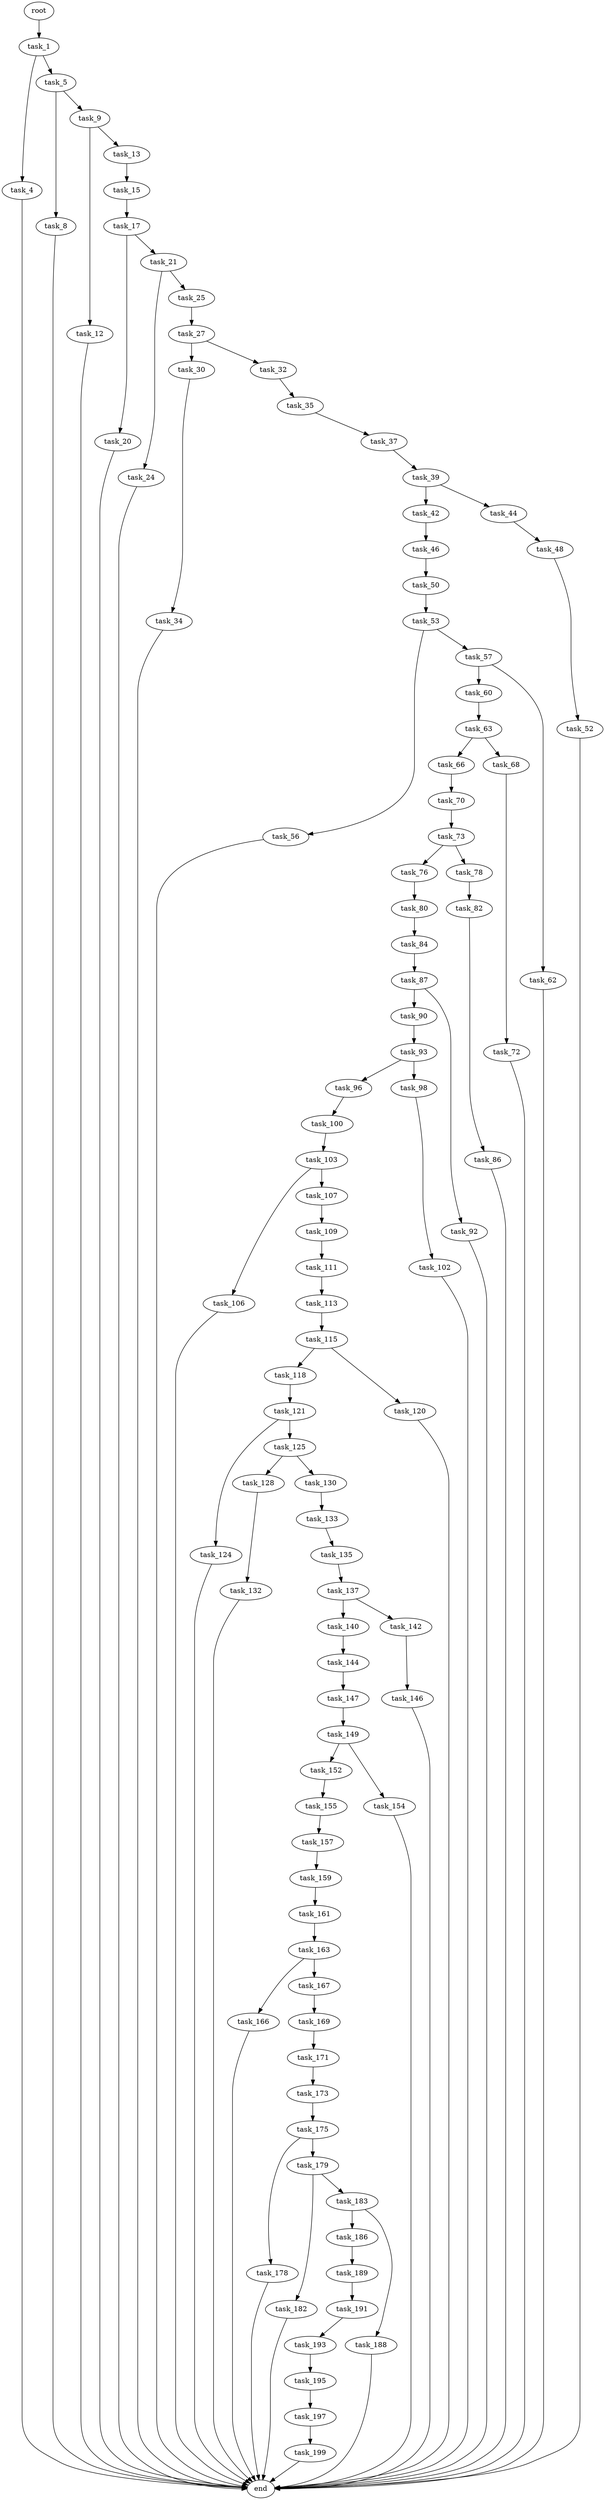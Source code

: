 digraph G {
  root [size="0.000000"];
  task_1 [size="782757789696.000000"];
  task_4 [size="50670840634.000000"];
  task_5 [size="15353792980.000000"];
  task_8 [size="5267303731.000000"];
  task_9 [size="134217728000.000000"];
  task_12 [size="66800966388.000000"];
  task_13 [size="8492338216.000000"];
  task_15 [size="368293445632.000000"];
  task_17 [size="549755813888.000000"];
  task_20 [size="12419485028.000000"];
  task_21 [size="368293445632.000000"];
  task_24 [size="214348876522.000000"];
  task_25 [size="657291302156.000000"];
  task_27 [size="8589934592.000000"];
  task_30 [size="28991029248.000000"];
  task_32 [size="231928233984.000000"];
  task_34 [size="5807948682.000000"];
  task_35 [size="1073741824000.000000"];
  task_37 [size="14083272405.000000"];
  task_39 [size="298838927697.000000"];
  task_42 [size="8589934592.000000"];
  task_44 [size="658804320435.000000"];
  task_46 [size="8589934592.000000"];
  task_48 [size="132881584244.000000"];
  task_50 [size="927961394.000000"];
  task_52 [size="9478158985.000000"];
  task_53 [size="1177186099.000000"];
  task_56 [size="549755813888.000000"];
  task_57 [size="57888010840.000000"];
  task_60 [size="549755813888.000000"];
  task_62 [size="91193190113.000000"];
  task_63 [size="1073741824000.000000"];
  task_66 [size="5528956605.000000"];
  task_68 [size="3445549877.000000"];
  task_70 [size="549755813888.000000"];
  task_72 [size="5759362472.000000"];
  task_73 [size="66565236537.000000"];
  task_76 [size="68719476736.000000"];
  task_78 [size="650287385705.000000"];
  task_80 [size="10100625196.000000"];
  task_82 [size="1140138275.000000"];
  task_84 [size="480336373896.000000"];
  task_86 [size="346962189322.000000"];
  task_87 [size="15026437268.000000"];
  task_90 [size="11415402945.000000"];
  task_92 [size="528112966537.000000"];
  task_93 [size="549755813888.000000"];
  task_96 [size="782757789696.000000"];
  task_98 [size="755204873427.000000"];
  task_100 [size="318625216140.000000"];
  task_102 [size="125848759642.000000"];
  task_103 [size="28991029248.000000"];
  task_106 [size="389406616070.000000"];
  task_107 [size="187301264070.000000"];
  task_109 [size="368293445632.000000"];
  task_111 [size="1073741824000.000000"];
  task_113 [size="790834975.000000"];
  task_115 [size="307361352106.000000"];
  task_118 [size="67862025214.000000"];
  task_120 [size="8564801074.000000"];
  task_121 [size="549755813888.000000"];
  task_124 [size="3026319319.000000"];
  task_125 [size="571413497549.000000"];
  task_128 [size="231928233984.000000"];
  task_130 [size="549755813888.000000"];
  task_132 [size="34484217482.000000"];
  task_133 [size="1073741824000.000000"];
  task_135 [size="549755813888.000000"];
  task_137 [size="42217331266.000000"];
  task_140 [size="77405708748.000000"];
  task_142 [size="41940058378.000000"];
  task_144 [size="782757789696.000000"];
  task_146 [size="5792058068.000000"];
  task_147 [size="477117238681.000000"];
  task_149 [size="8446625087.000000"];
  task_152 [size="3814863906.000000"];
  task_154 [size="26991638044.000000"];
  task_155 [size="231928233984.000000"];
  task_157 [size="28991029248.000000"];
  task_159 [size="68719476736.000000"];
  task_161 [size="11656979963.000000"];
  task_163 [size="782757789696.000000"];
  task_166 [size="618373610538.000000"];
  task_167 [size="313946239158.000000"];
  task_169 [size="57056080830.000000"];
  task_171 [size="353384898696.000000"];
  task_173 [size="42502355938.000000"];
  task_175 [size="323167211490.000000"];
  task_178 [size="8589934592.000000"];
  task_179 [size="18304105937.000000"];
  task_182 [size="28991029248.000000"];
  task_183 [size="368293445632.000000"];
  task_186 [size="1906278689.000000"];
  task_188 [size="13276883420.000000"];
  task_189 [size="11046810531.000000"];
  task_191 [size="20295766096.000000"];
  task_193 [size="20699720423.000000"];
  task_195 [size="231928233984.000000"];
  task_197 [size="366127286009.000000"];
  task_199 [size="634947009881.000000"];
  end [size="0.000000"];

  root -> task_1 [size="1.000000"];
  task_1 -> task_4 [size="679477248.000000"];
  task_1 -> task_5 [size="679477248.000000"];
  task_4 -> end [size="1.000000"];
  task_5 -> task_8 [size="75497472.000000"];
  task_5 -> task_9 [size="75497472.000000"];
  task_8 -> end [size="1.000000"];
  task_9 -> task_12 [size="209715200.000000"];
  task_9 -> task_13 [size="209715200.000000"];
  task_12 -> end [size="1.000000"];
  task_13 -> task_15 [size="33554432.000000"];
  task_15 -> task_17 [size="411041792.000000"];
  task_17 -> task_20 [size="536870912.000000"];
  task_17 -> task_21 [size="536870912.000000"];
  task_20 -> end [size="1.000000"];
  task_21 -> task_24 [size="411041792.000000"];
  task_21 -> task_25 [size="411041792.000000"];
  task_24 -> end [size="1.000000"];
  task_25 -> task_27 [size="536870912.000000"];
  task_27 -> task_30 [size="33554432.000000"];
  task_27 -> task_32 [size="33554432.000000"];
  task_30 -> task_34 [size="75497472.000000"];
  task_32 -> task_35 [size="301989888.000000"];
  task_34 -> end [size="1.000000"];
  task_35 -> task_37 [size="838860800.000000"];
  task_37 -> task_39 [size="838860800.000000"];
  task_39 -> task_42 [size="301989888.000000"];
  task_39 -> task_44 [size="301989888.000000"];
  task_42 -> task_46 [size="33554432.000000"];
  task_44 -> task_48 [size="536870912.000000"];
  task_46 -> task_50 [size="33554432.000000"];
  task_48 -> task_52 [size="134217728.000000"];
  task_50 -> task_53 [size="75497472.000000"];
  task_52 -> end [size="1.000000"];
  task_53 -> task_56 [size="33554432.000000"];
  task_53 -> task_57 [size="33554432.000000"];
  task_56 -> end [size="1.000000"];
  task_57 -> task_60 [size="134217728.000000"];
  task_57 -> task_62 [size="134217728.000000"];
  task_60 -> task_63 [size="536870912.000000"];
  task_62 -> end [size="1.000000"];
  task_63 -> task_66 [size="838860800.000000"];
  task_63 -> task_68 [size="838860800.000000"];
  task_66 -> task_70 [size="411041792.000000"];
  task_68 -> task_72 [size="134217728.000000"];
  task_70 -> task_73 [size="536870912.000000"];
  task_72 -> end [size="1.000000"];
  task_73 -> task_76 [size="75497472.000000"];
  task_73 -> task_78 [size="75497472.000000"];
  task_76 -> task_80 [size="134217728.000000"];
  task_78 -> task_82 [size="838860800.000000"];
  task_80 -> task_84 [size="536870912.000000"];
  task_82 -> task_86 [size="134217728.000000"];
  task_84 -> task_87 [size="536870912.000000"];
  task_86 -> end [size="1.000000"];
  task_87 -> task_90 [size="838860800.000000"];
  task_87 -> task_92 [size="838860800.000000"];
  task_90 -> task_93 [size="209715200.000000"];
  task_92 -> end [size="1.000000"];
  task_93 -> task_96 [size="536870912.000000"];
  task_93 -> task_98 [size="536870912.000000"];
  task_96 -> task_100 [size="679477248.000000"];
  task_98 -> task_102 [size="679477248.000000"];
  task_100 -> task_103 [size="679477248.000000"];
  task_102 -> end [size="1.000000"];
  task_103 -> task_106 [size="75497472.000000"];
  task_103 -> task_107 [size="75497472.000000"];
  task_106 -> end [size="1.000000"];
  task_107 -> task_109 [size="209715200.000000"];
  task_109 -> task_111 [size="411041792.000000"];
  task_111 -> task_113 [size="838860800.000000"];
  task_113 -> task_115 [size="33554432.000000"];
  task_115 -> task_118 [size="411041792.000000"];
  task_115 -> task_120 [size="411041792.000000"];
  task_118 -> task_121 [size="209715200.000000"];
  task_120 -> end [size="1.000000"];
  task_121 -> task_124 [size="536870912.000000"];
  task_121 -> task_125 [size="536870912.000000"];
  task_124 -> end [size="1.000000"];
  task_125 -> task_128 [size="536870912.000000"];
  task_125 -> task_130 [size="536870912.000000"];
  task_128 -> task_132 [size="301989888.000000"];
  task_130 -> task_133 [size="536870912.000000"];
  task_132 -> end [size="1.000000"];
  task_133 -> task_135 [size="838860800.000000"];
  task_135 -> task_137 [size="536870912.000000"];
  task_137 -> task_140 [size="209715200.000000"];
  task_137 -> task_142 [size="209715200.000000"];
  task_140 -> task_144 [size="209715200.000000"];
  task_142 -> task_146 [size="838860800.000000"];
  task_144 -> task_147 [size="679477248.000000"];
  task_146 -> end [size="1.000000"];
  task_147 -> task_149 [size="301989888.000000"];
  task_149 -> task_152 [size="33554432.000000"];
  task_149 -> task_154 [size="33554432.000000"];
  task_152 -> task_155 [size="209715200.000000"];
  task_154 -> end [size="1.000000"];
  task_155 -> task_157 [size="301989888.000000"];
  task_157 -> task_159 [size="75497472.000000"];
  task_159 -> task_161 [size="134217728.000000"];
  task_161 -> task_163 [size="209715200.000000"];
  task_163 -> task_166 [size="679477248.000000"];
  task_163 -> task_167 [size="679477248.000000"];
  task_166 -> end [size="1.000000"];
  task_167 -> task_169 [size="838860800.000000"];
  task_169 -> task_171 [size="134217728.000000"];
  task_171 -> task_173 [size="301989888.000000"];
  task_173 -> task_175 [size="134217728.000000"];
  task_175 -> task_178 [size="209715200.000000"];
  task_175 -> task_179 [size="209715200.000000"];
  task_178 -> end [size="1.000000"];
  task_179 -> task_182 [size="301989888.000000"];
  task_179 -> task_183 [size="301989888.000000"];
  task_182 -> end [size="1.000000"];
  task_183 -> task_186 [size="411041792.000000"];
  task_183 -> task_188 [size="411041792.000000"];
  task_186 -> task_189 [size="134217728.000000"];
  task_188 -> end [size="1.000000"];
  task_189 -> task_191 [size="411041792.000000"];
  task_191 -> task_193 [size="536870912.000000"];
  task_193 -> task_195 [size="536870912.000000"];
  task_195 -> task_197 [size="301989888.000000"];
  task_197 -> task_199 [size="301989888.000000"];
  task_199 -> end [size="1.000000"];
}
